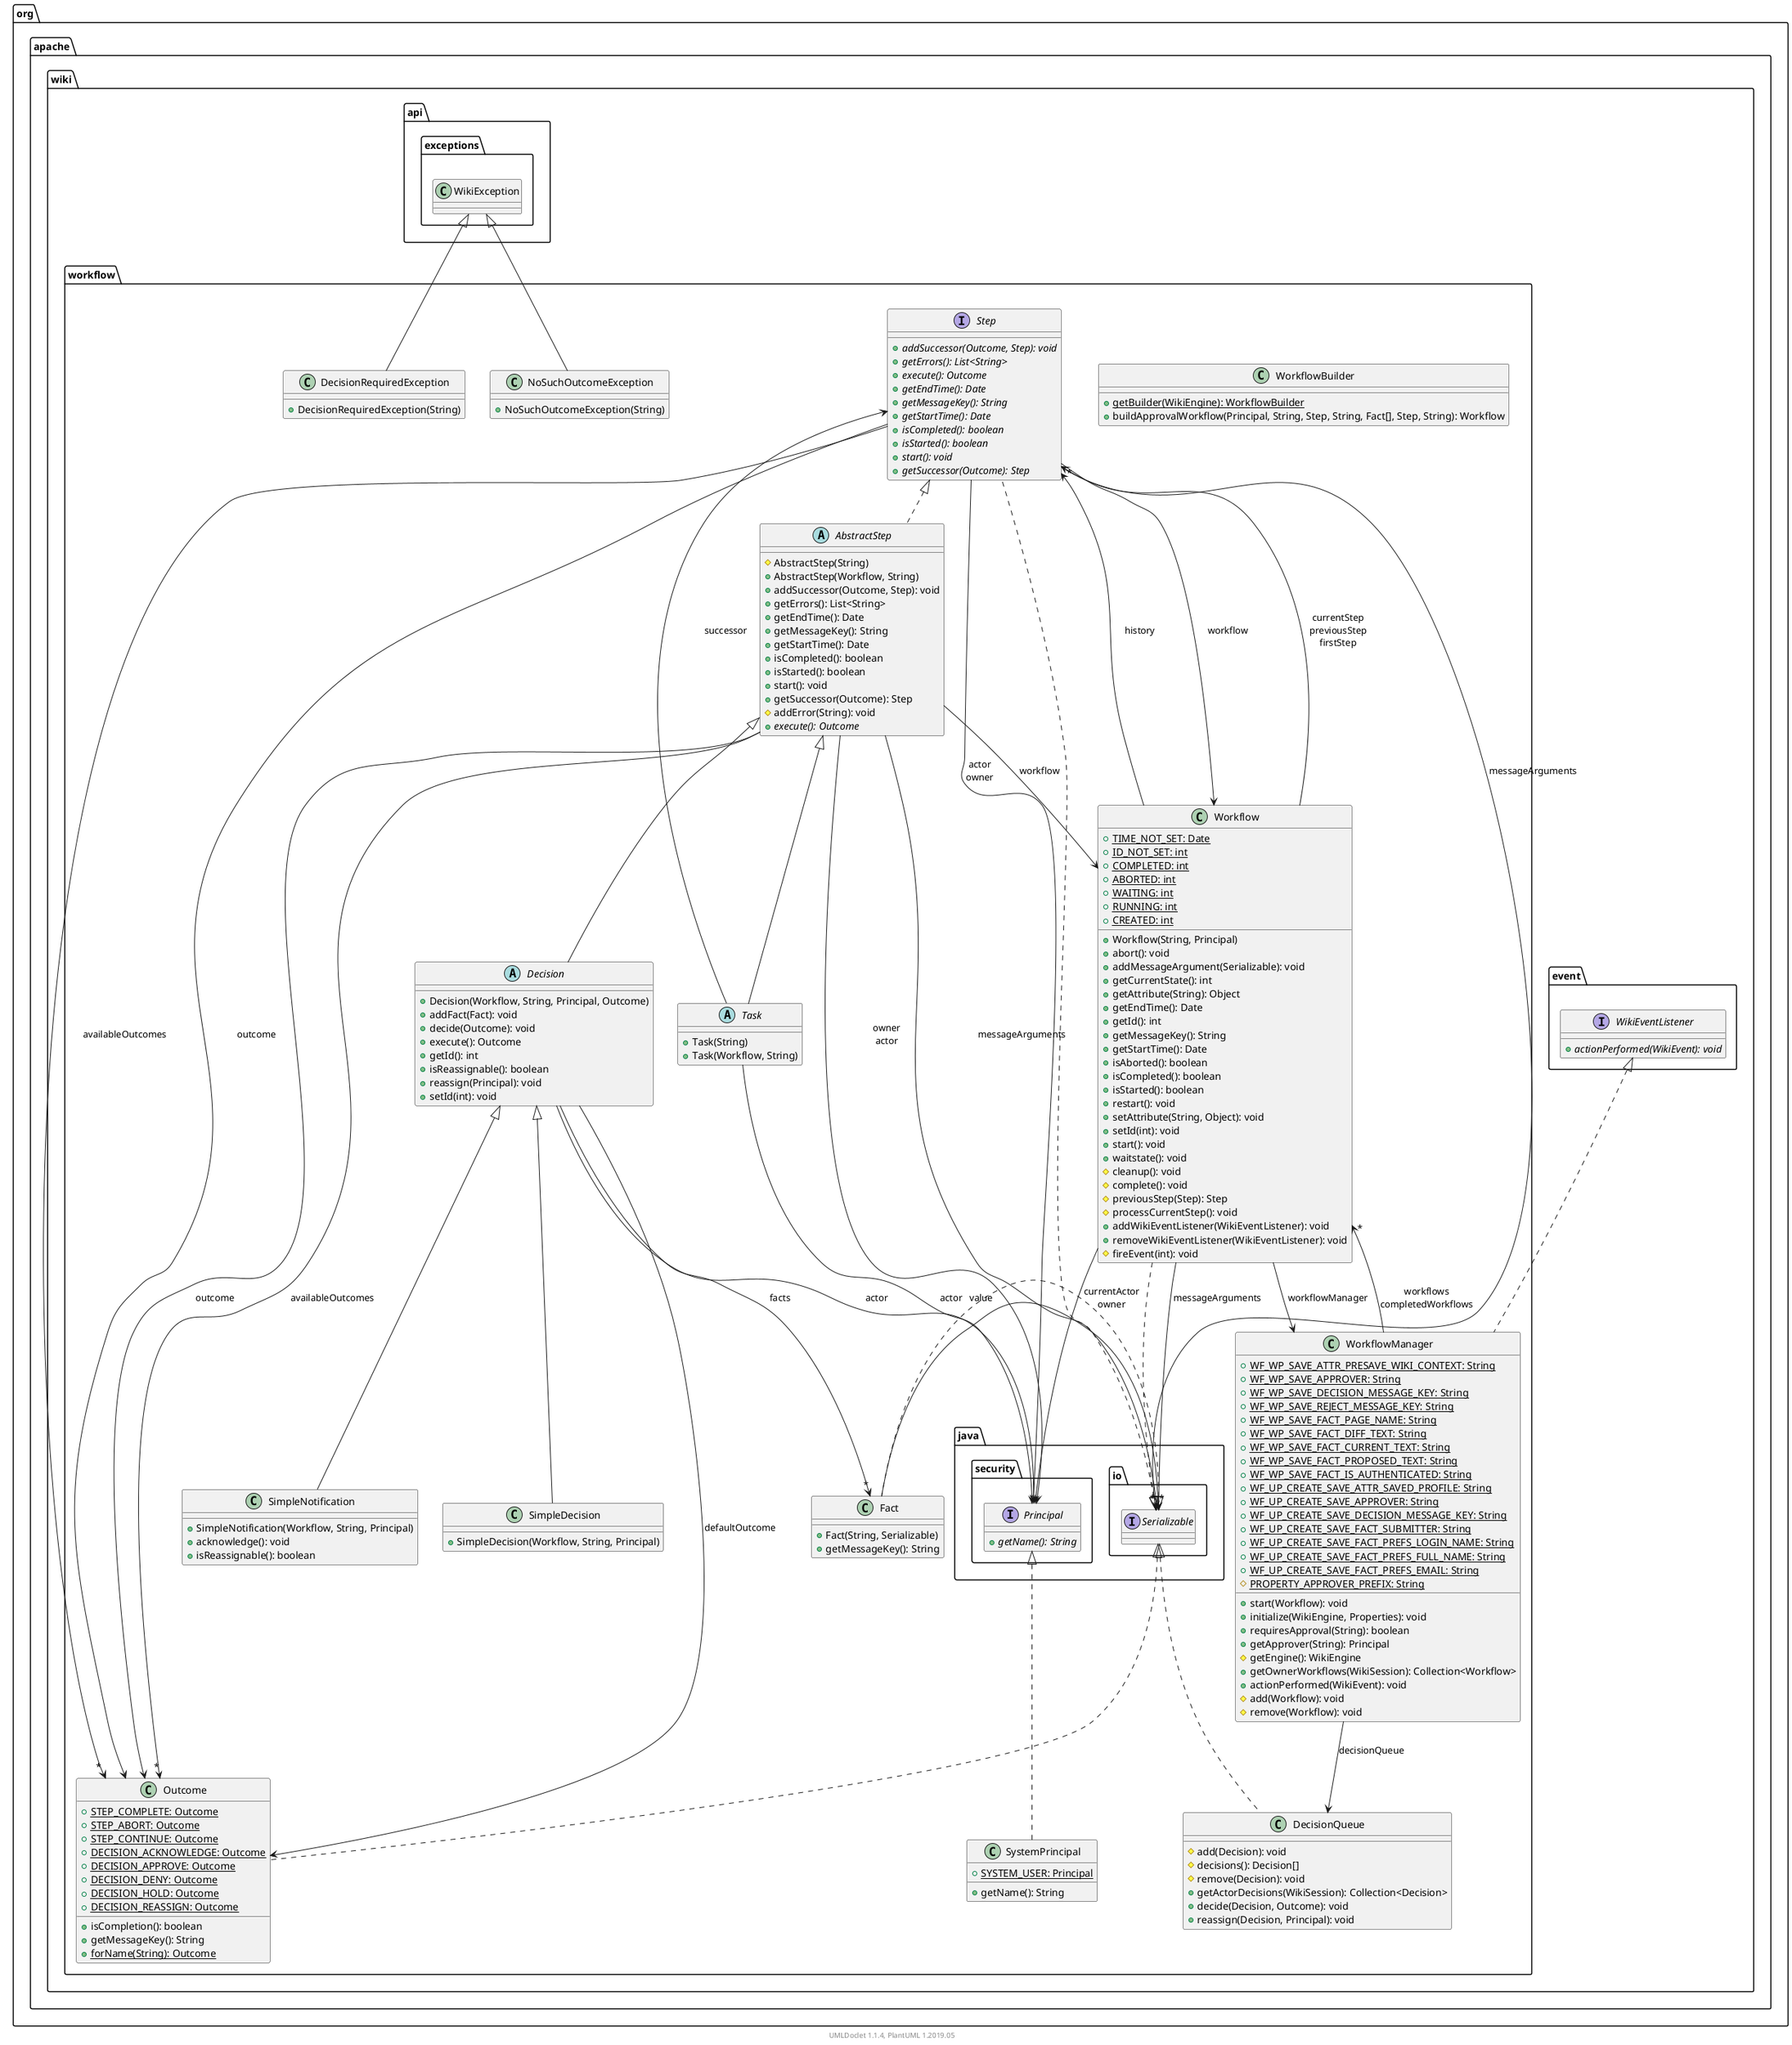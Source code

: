 @startuml

    namespace org.apache.wiki.workflow {

        class WorkflowBuilder [[WorkflowBuilder.html]] {
            {static} +getBuilder(WikiEngine): WorkflowBuilder
            +buildApprovalWorkflow(Principal, String, Step, String, Fact[], Step, String): Workflow
        }

        abstract class Decision [[Decision.html]] {
            +Decision(Workflow, String, Principal, Outcome)
            +addFact(Fact): void
            +decide(Outcome): void
            +execute(): Outcome
            +getId(): int
            +isReassignable(): boolean
            +reassign(Principal): void
            +setId(int): void
        }

        class Fact [[Fact.html]] {
            +Fact(String, Serializable)
            +getMessageKey(): String
        }

        class SystemPrincipal [[SystemPrincipal.html]] {
            {static} +SYSTEM_USER: Principal
            +getName(): String
        }

        class SimpleNotification [[SimpleNotification.html]] {
            +SimpleNotification(Workflow, String, Principal)
            +acknowledge(): void
            +isReassignable(): boolean
        }

        class WorkflowManager [[WorkflowManager.html]] {
            {static} +WF_WP_SAVE_ATTR_PRESAVE_WIKI_CONTEXT: String
            {static} +WF_WP_SAVE_APPROVER: String
            {static} +WF_WP_SAVE_DECISION_MESSAGE_KEY: String
            {static} +WF_WP_SAVE_REJECT_MESSAGE_KEY: String
            {static} +WF_WP_SAVE_FACT_PAGE_NAME: String
            {static} +WF_WP_SAVE_FACT_DIFF_TEXT: String
            {static} +WF_WP_SAVE_FACT_CURRENT_TEXT: String
            {static} +WF_WP_SAVE_FACT_PROPOSED_TEXT: String
            {static} +WF_WP_SAVE_FACT_IS_AUTHENTICATED: String
            {static} +WF_UP_CREATE_SAVE_ATTR_SAVED_PROFILE: String
            {static} +WF_UP_CREATE_SAVE_APPROVER: String
            {static} +WF_UP_CREATE_SAVE_DECISION_MESSAGE_KEY: String
            {static} +WF_UP_CREATE_SAVE_FACT_SUBMITTER: String
            {static} +WF_UP_CREATE_SAVE_FACT_PREFS_LOGIN_NAME: String
            {static} +WF_UP_CREATE_SAVE_FACT_PREFS_FULL_NAME: String
            {static} +WF_UP_CREATE_SAVE_FACT_PREFS_EMAIL: String
            {static} #PROPERTY_APPROVER_PREFIX: String
            +start(Workflow): void
            +initialize(WikiEngine, Properties): void
            +requiresApproval(String): boolean
            +getApprover(String): Principal
            #getEngine(): WikiEngine
            +getOwnerWorkflows(WikiSession): Collection<Workflow>
            +actionPerformed(WikiEvent): void
            #add(Workflow): void
            #remove(Workflow): void
        }

        interface Step [[Step.html]] {
            {abstract} +addSuccessor(Outcome, Step): void
            {abstract} +getErrors(): List<String>
            {abstract} +execute(): Outcome
            {abstract} +getEndTime(): Date
            {abstract} +getMessageKey(): String
            {abstract} +getStartTime(): Date
            {abstract} +isCompleted(): boolean
            {abstract} +isStarted(): boolean
            {abstract} +start(): void
            {abstract} +getSuccessor(Outcome): Step
        }

        class Outcome [[Outcome.html]] {
            {static} +STEP_COMPLETE: Outcome
            {static} +STEP_ABORT: Outcome
            {static} +STEP_CONTINUE: Outcome
            {static} +DECISION_ACKNOWLEDGE: Outcome
            {static} +DECISION_APPROVE: Outcome
            {static} +DECISION_DENY: Outcome
            {static} +DECISION_HOLD: Outcome
            {static} +DECISION_REASSIGN: Outcome
            +isCompletion(): boolean
            +getMessageKey(): String
            {static} +forName(String): Outcome
        }

        class Workflow [[Workflow.html]] {
            {static} +TIME_NOT_SET: Date
            {static} +ID_NOT_SET: int
            {static} +COMPLETED: int
            {static} +ABORTED: int
            {static} +WAITING: int
            {static} +RUNNING: int
            {static} +CREATED: int
            +Workflow(String, Principal)
            +abort(): void
            +addMessageArgument(Serializable): void
            +getCurrentState(): int
            +getAttribute(String): Object
            +getEndTime(): Date
            +getId(): int
            +getMessageKey(): String
            +getStartTime(): Date
            +isAborted(): boolean
            +isCompleted(): boolean
            +isStarted(): boolean
            +restart(): void
            +setAttribute(String, Object): void
            +setId(int): void
            +start(): void
            +waitstate(): void
            #cleanup(): void
            #complete(): void
            #previousStep(Step): Step
            #processCurrentStep(): void
            +addWikiEventListener(WikiEventListener): void
            +removeWikiEventListener(WikiEventListener): void
            #fireEvent(int): void
        }

        class DecisionRequiredException [[DecisionRequiredException.html]] {
            +DecisionRequiredException(String)
        }

        class DecisionQueue [[DecisionQueue.html]] {
            #add(Decision): void
            #decisions(): Decision[]
            #remove(Decision): void
            +getActorDecisions(WikiSession): Collection<Decision>
            +decide(Decision, Outcome): void
            +reassign(Decision, Principal): void
        }

        abstract class AbstractStep [[AbstractStep.html]] {
            #AbstractStep(String)
            +AbstractStep(Workflow, String)
            +addSuccessor(Outcome, Step): void
            +getErrors(): List<String>
            +getEndTime(): Date
            +getMessageKey(): String
            +getStartTime(): Date
            +isCompleted(): boolean
            +isStarted(): boolean
            +start(): void
            +getSuccessor(Outcome): Step
            #addError(String): void
            {abstract} +execute(): Outcome
        }

        abstract class Task [[Task.html]] {
            +Task(String)
            +Task(Workflow, String)
        }

        class NoSuchOutcomeException [[NoSuchOutcomeException.html]] {
            +NoSuchOutcomeException(String)
        }

        class SimpleDecision [[SimpleDecision.html]] {
            +SimpleDecision(Workflow, String, Principal)
        }

        AbstractStep <|-- Decision

        interface java.io.Serializable
        java.io.Serializable <|.. Fact

        interface java.security.Principal {
            {abstract} +getName(): String
        }
        java.security.Principal <|.. SystemPrincipal

        Decision <|-- SimpleNotification

        interface org.apache.wiki.event.WikiEventListener {
            {abstract} +actionPerformed(WikiEvent): void
        }
        org.apache.wiki.event.WikiEventListener <|.. WorkflowManager

        java.io.Serializable <|.. Step

        java.io.Serializable <|.. Outcome

        java.io.Serializable <|.. Workflow

        class org.apache.wiki.api.exceptions.WikiException
        org.apache.wiki.api.exceptions.WikiException <|-- DecisionRequiredException

        java.io.Serializable <|.. DecisionQueue

        Step <|.. AbstractStep

        AbstractStep <|-- Task

        org.apache.wiki.api.exceptions.WikiException <|-- NoSuchOutcomeException

        Decision <|-- SimpleDecision

        Decision --> java.security.Principal: actor

        Decision --> Outcome: defaultOutcome

        Decision --> "*" Fact: facts

        Fact --> java.io.Serializable: value

        WorkflowManager --> "*" Workflow: workflows\ncompletedWorkflows

        WorkflowManager --> DecisionQueue: decisionQueue

        Step --> "*" Outcome: availableOutcomes

        Step --> java.security.Principal: actor\nowner

        Step --> "*" java.io.Serializable: messageArguments

        Step --> Outcome: outcome

        Step --> Workflow: workflow

        Workflow --> java.security.Principal: currentActor\nowner

        Workflow --> Step: currentStep\npreviousStep\nfirstStep

        Workflow --> "*" java.io.Serializable: messageArguments

        Workflow --> WorkflowManager: workflowManager

        Workflow --> "*" Step: history

        AbstractStep --> "*" Outcome: availableOutcomes

        AbstractStep --> "*" java.io.Serializable: messageArguments

        AbstractStep --> Outcome: outcome

        AbstractStep --> java.security.Principal: owner\nactor

        AbstractStep --> Workflow: workflow

        Task --> java.security.Principal: actor

        Task --> Step: successor

    }


    center footer UMLDoclet 1.1.4, PlantUML 1.2019.05
@enduml
